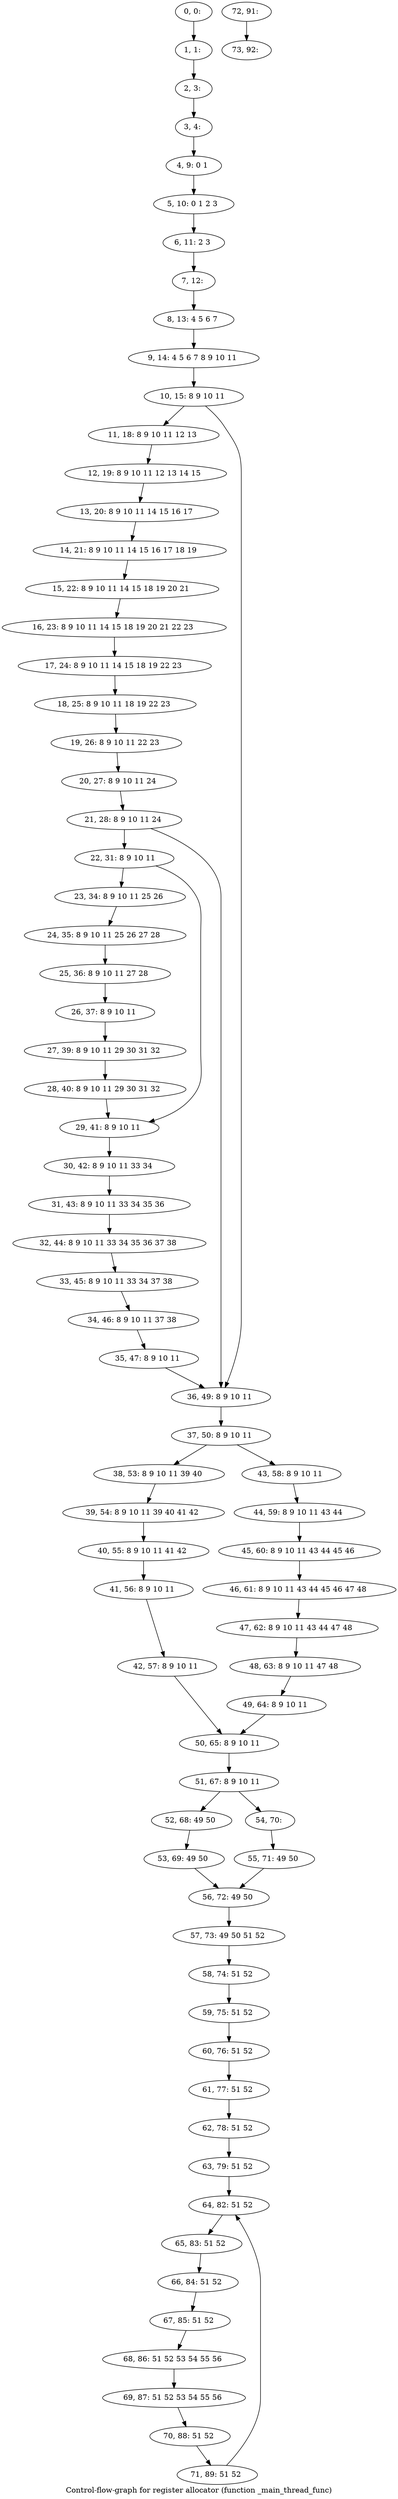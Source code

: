 digraph G {
graph [label="Control-flow-graph for register allocator (function _main_thread_func)"]
0[label="0, 0: "];
1[label="1, 1: "];
2[label="2, 3: "];
3[label="3, 4: "];
4[label="4, 9: 0 1 "];
5[label="5, 10: 0 1 2 3 "];
6[label="6, 11: 2 3 "];
7[label="7, 12: "];
8[label="8, 13: 4 5 6 7 "];
9[label="9, 14: 4 5 6 7 8 9 10 11 "];
10[label="10, 15: 8 9 10 11 "];
11[label="11, 18: 8 9 10 11 12 13 "];
12[label="12, 19: 8 9 10 11 12 13 14 15 "];
13[label="13, 20: 8 9 10 11 14 15 16 17 "];
14[label="14, 21: 8 9 10 11 14 15 16 17 18 19 "];
15[label="15, 22: 8 9 10 11 14 15 18 19 20 21 "];
16[label="16, 23: 8 9 10 11 14 15 18 19 20 21 22 23 "];
17[label="17, 24: 8 9 10 11 14 15 18 19 22 23 "];
18[label="18, 25: 8 9 10 11 18 19 22 23 "];
19[label="19, 26: 8 9 10 11 22 23 "];
20[label="20, 27: 8 9 10 11 24 "];
21[label="21, 28: 8 9 10 11 24 "];
22[label="22, 31: 8 9 10 11 "];
23[label="23, 34: 8 9 10 11 25 26 "];
24[label="24, 35: 8 9 10 11 25 26 27 28 "];
25[label="25, 36: 8 9 10 11 27 28 "];
26[label="26, 37: 8 9 10 11 "];
27[label="27, 39: 8 9 10 11 29 30 31 32 "];
28[label="28, 40: 8 9 10 11 29 30 31 32 "];
29[label="29, 41: 8 9 10 11 "];
30[label="30, 42: 8 9 10 11 33 34 "];
31[label="31, 43: 8 9 10 11 33 34 35 36 "];
32[label="32, 44: 8 9 10 11 33 34 35 36 37 38 "];
33[label="33, 45: 8 9 10 11 33 34 37 38 "];
34[label="34, 46: 8 9 10 11 37 38 "];
35[label="35, 47: 8 9 10 11 "];
36[label="36, 49: 8 9 10 11 "];
37[label="37, 50: 8 9 10 11 "];
38[label="38, 53: 8 9 10 11 39 40 "];
39[label="39, 54: 8 9 10 11 39 40 41 42 "];
40[label="40, 55: 8 9 10 11 41 42 "];
41[label="41, 56: 8 9 10 11 "];
42[label="42, 57: 8 9 10 11 "];
43[label="43, 58: 8 9 10 11 "];
44[label="44, 59: 8 9 10 11 43 44 "];
45[label="45, 60: 8 9 10 11 43 44 45 46 "];
46[label="46, 61: 8 9 10 11 43 44 45 46 47 48 "];
47[label="47, 62: 8 9 10 11 43 44 47 48 "];
48[label="48, 63: 8 9 10 11 47 48 "];
49[label="49, 64: 8 9 10 11 "];
50[label="50, 65: 8 9 10 11 "];
51[label="51, 67: 8 9 10 11 "];
52[label="52, 68: 49 50 "];
53[label="53, 69: 49 50 "];
54[label="54, 70: "];
55[label="55, 71: 49 50 "];
56[label="56, 72: 49 50 "];
57[label="57, 73: 49 50 51 52 "];
58[label="58, 74: 51 52 "];
59[label="59, 75: 51 52 "];
60[label="60, 76: 51 52 "];
61[label="61, 77: 51 52 "];
62[label="62, 78: 51 52 "];
63[label="63, 79: 51 52 "];
64[label="64, 82: 51 52 "];
65[label="65, 83: 51 52 "];
66[label="66, 84: 51 52 "];
67[label="67, 85: 51 52 "];
68[label="68, 86: 51 52 53 54 55 56 "];
69[label="69, 87: 51 52 53 54 55 56 "];
70[label="70, 88: 51 52 "];
71[label="71, 89: 51 52 "];
72[label="72, 91: "];
73[label="73, 92: "];
0->1 ;
1->2 ;
2->3 ;
3->4 ;
4->5 ;
5->6 ;
6->7 ;
7->8 ;
8->9 ;
9->10 ;
10->11 ;
10->36 ;
11->12 ;
12->13 ;
13->14 ;
14->15 ;
15->16 ;
16->17 ;
17->18 ;
18->19 ;
19->20 ;
20->21 ;
21->22 ;
21->36 ;
22->23 ;
22->29 ;
23->24 ;
24->25 ;
25->26 ;
26->27 ;
27->28 ;
28->29 ;
29->30 ;
30->31 ;
31->32 ;
32->33 ;
33->34 ;
34->35 ;
35->36 ;
36->37 ;
37->38 ;
37->43 ;
38->39 ;
39->40 ;
40->41 ;
41->42 ;
42->50 ;
43->44 ;
44->45 ;
45->46 ;
46->47 ;
47->48 ;
48->49 ;
49->50 ;
50->51 ;
51->52 ;
51->54 ;
52->53 ;
53->56 ;
54->55 ;
55->56 ;
56->57 ;
57->58 ;
58->59 ;
59->60 ;
60->61 ;
61->62 ;
62->63 ;
63->64 ;
64->65 ;
65->66 ;
66->67 ;
67->68 ;
68->69 ;
69->70 ;
70->71 ;
71->64 ;
72->73 ;
}
